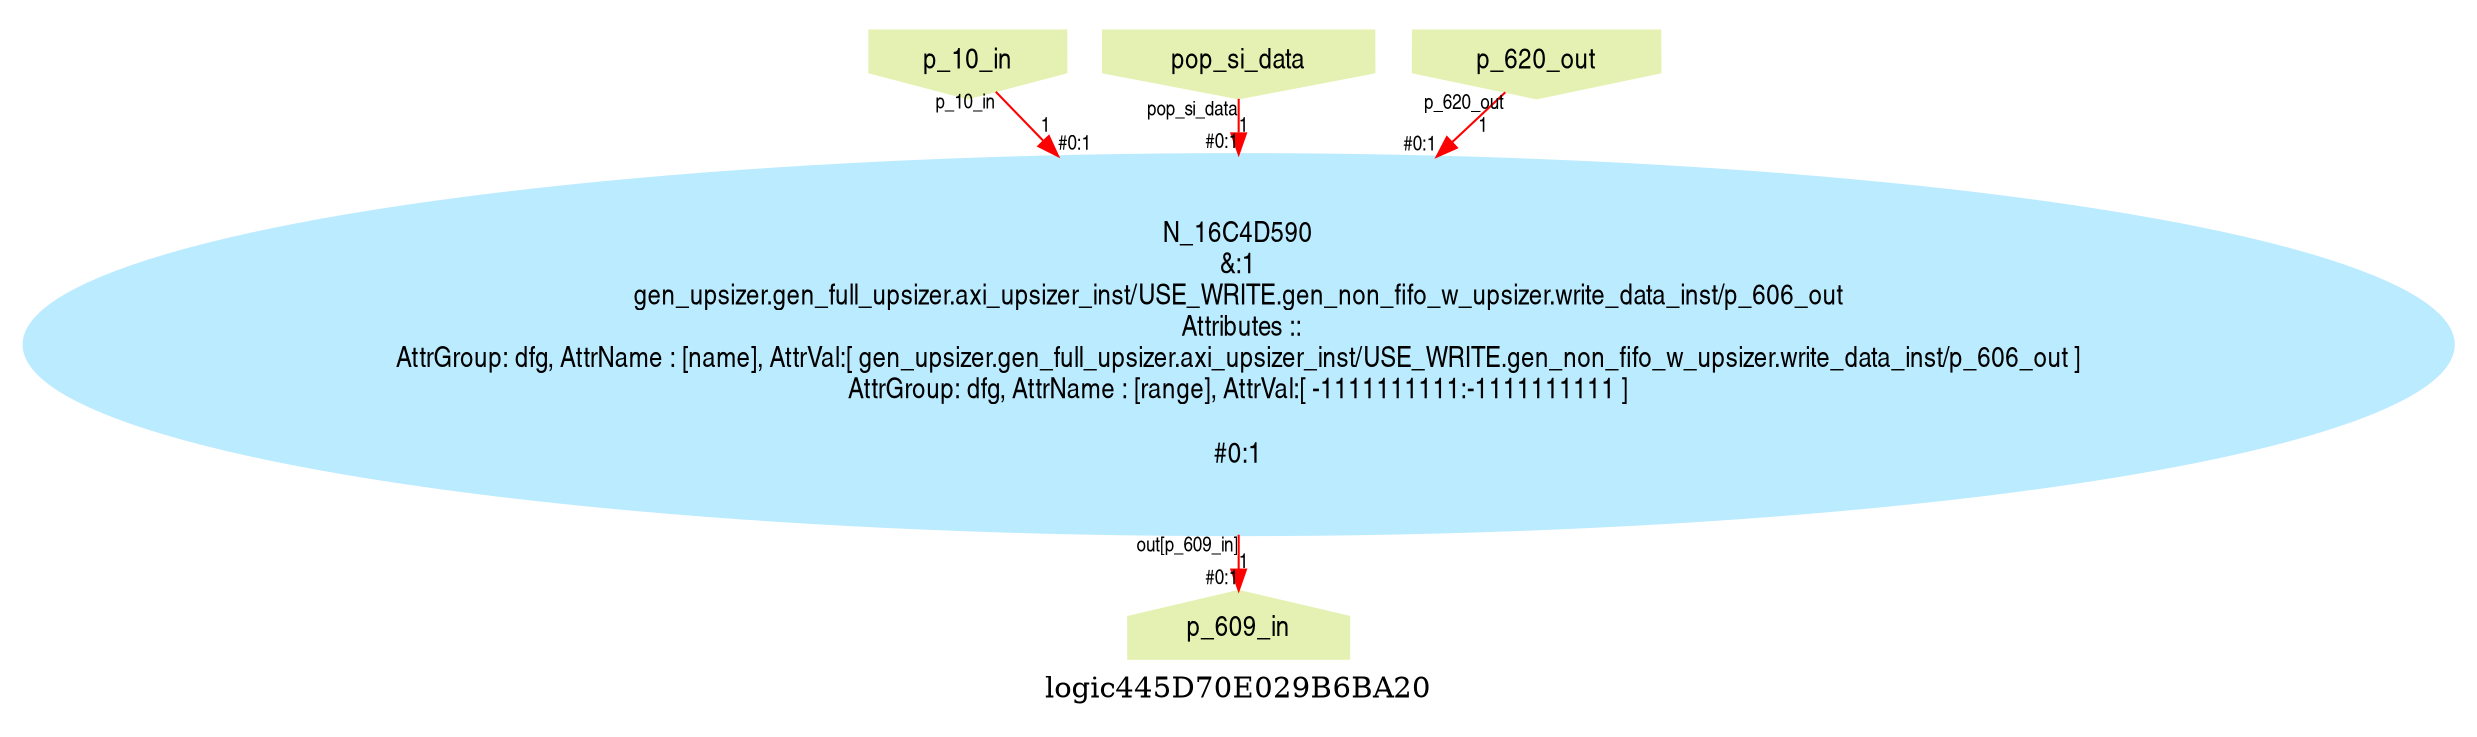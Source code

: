 digraph logic445D70E029B6BA20 {
graph [label="logic445D70E029B6BA20", margin="0.1,0.1", size="100,100", ranksep=0.1, splines=true];
node [style=filled, color="#ffee80", fontname=helveticanarrow];
edge [color="#ff0000", fontsize=10, fontname=helveticanarrow];
{ rank = source;logic445D70E029B6BA20_p_10_in [label="p_10_in", shape=invhouse, color="#e4f1b2"];
logic445D70E029B6BA20_pop_si_data [label="pop_si_data", shape=invhouse, color="#e4f1b2"];
logic445D70E029B6BA20_p_620_out [label="p_620_out", shape=invhouse, color="#e4f1b2"];
}
{ rank = sink;logic445D70E029B6BA20_p_609_in [label="p_609_in", shape=house, color="#e4f1b2"];
}
N_16C4D590 [label="N_16C4D590\n&:1\ngen_upsizer.gen_full_upsizer.axi_upsizer_inst/USE_WRITE.gen_non_fifo_w_upsizer.write_data_inst/p_606_out\n Attributes ::\nAttrGroup: dfg, AttrName : [name], AttrVal:[ gen_upsizer.gen_full_upsizer.axi_upsizer_inst/USE_WRITE.gen_non_fifo_w_upsizer.write_data_inst/p_606_out ]\nAttrGroup: dfg, AttrName : [range], AttrVal:[ -1111111111:-1111111111 ]\n\n#0:1\n", color="#bbebff"];
logic445D70E029B6BA20_p_10_in -> N_16C4D590 [label="1", taillabel=<p_10_in>, headlabel=<P_1D728C10>, headlabel=<#0:1>];
logic445D70E029B6BA20_pop_si_data -> N_16C4D590 [label="1", taillabel=<pop_si_data>, headlabel=<B>, headlabel=<#0:1>];
logic445D70E029B6BA20_p_620_out -> N_16C4D590 [label="1", taillabel=<p_620_out>, headlabel=<A>, headlabel=<#0:1>];
N_16C4D590 -> logic445D70E029B6BA20_p_609_in [label="1", taillabel=<out[p_609_in]>, headlabel=<p_609_in>, headlabel=<#0:1>];
}
